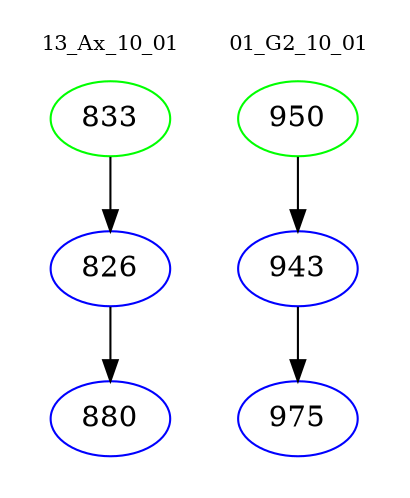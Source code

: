 digraph{
subgraph cluster_0 {
color = white
label = "13_Ax_10_01";
fontsize=10;
T0_833 [label="833", color="green"]
T0_833 -> T0_826 [color="black"]
T0_826 [label="826", color="blue"]
T0_826 -> T0_880 [color="black"]
T0_880 [label="880", color="blue"]
}
subgraph cluster_1 {
color = white
label = "01_G2_10_01";
fontsize=10;
T1_950 [label="950", color="green"]
T1_950 -> T1_943 [color="black"]
T1_943 [label="943", color="blue"]
T1_943 -> T1_975 [color="black"]
T1_975 [label="975", color="blue"]
}
}
